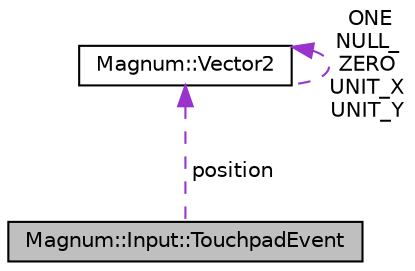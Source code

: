 digraph "Magnum::Input::TouchpadEvent"
{
  edge [fontname="Helvetica",fontsize="10",labelfontname="Helvetica",labelfontsize="10"];
  node [fontname="Helvetica",fontsize="10",shape=record];
  Node1 [label="Magnum::Input::TouchpadEvent",height=0.2,width=0.4,color="black", fillcolor="grey75", style="filled", fontcolor="black"];
  Node2 -> Node1 [dir="back",color="darkorchid3",fontsize="10",style="dashed",label=" position" ];
  Node2 [label="Magnum::Vector2",height=0.2,width=0.4,color="black", fillcolor="white", style="filled",URL="$class_magnum_1_1_vector2.html"];
  Node2 -> Node2 [dir="back",color="darkorchid3",fontsize="10",style="dashed",label=" ONE\nNULL_\nZERO\nUNIT_X\nUNIT_Y" ];
}
